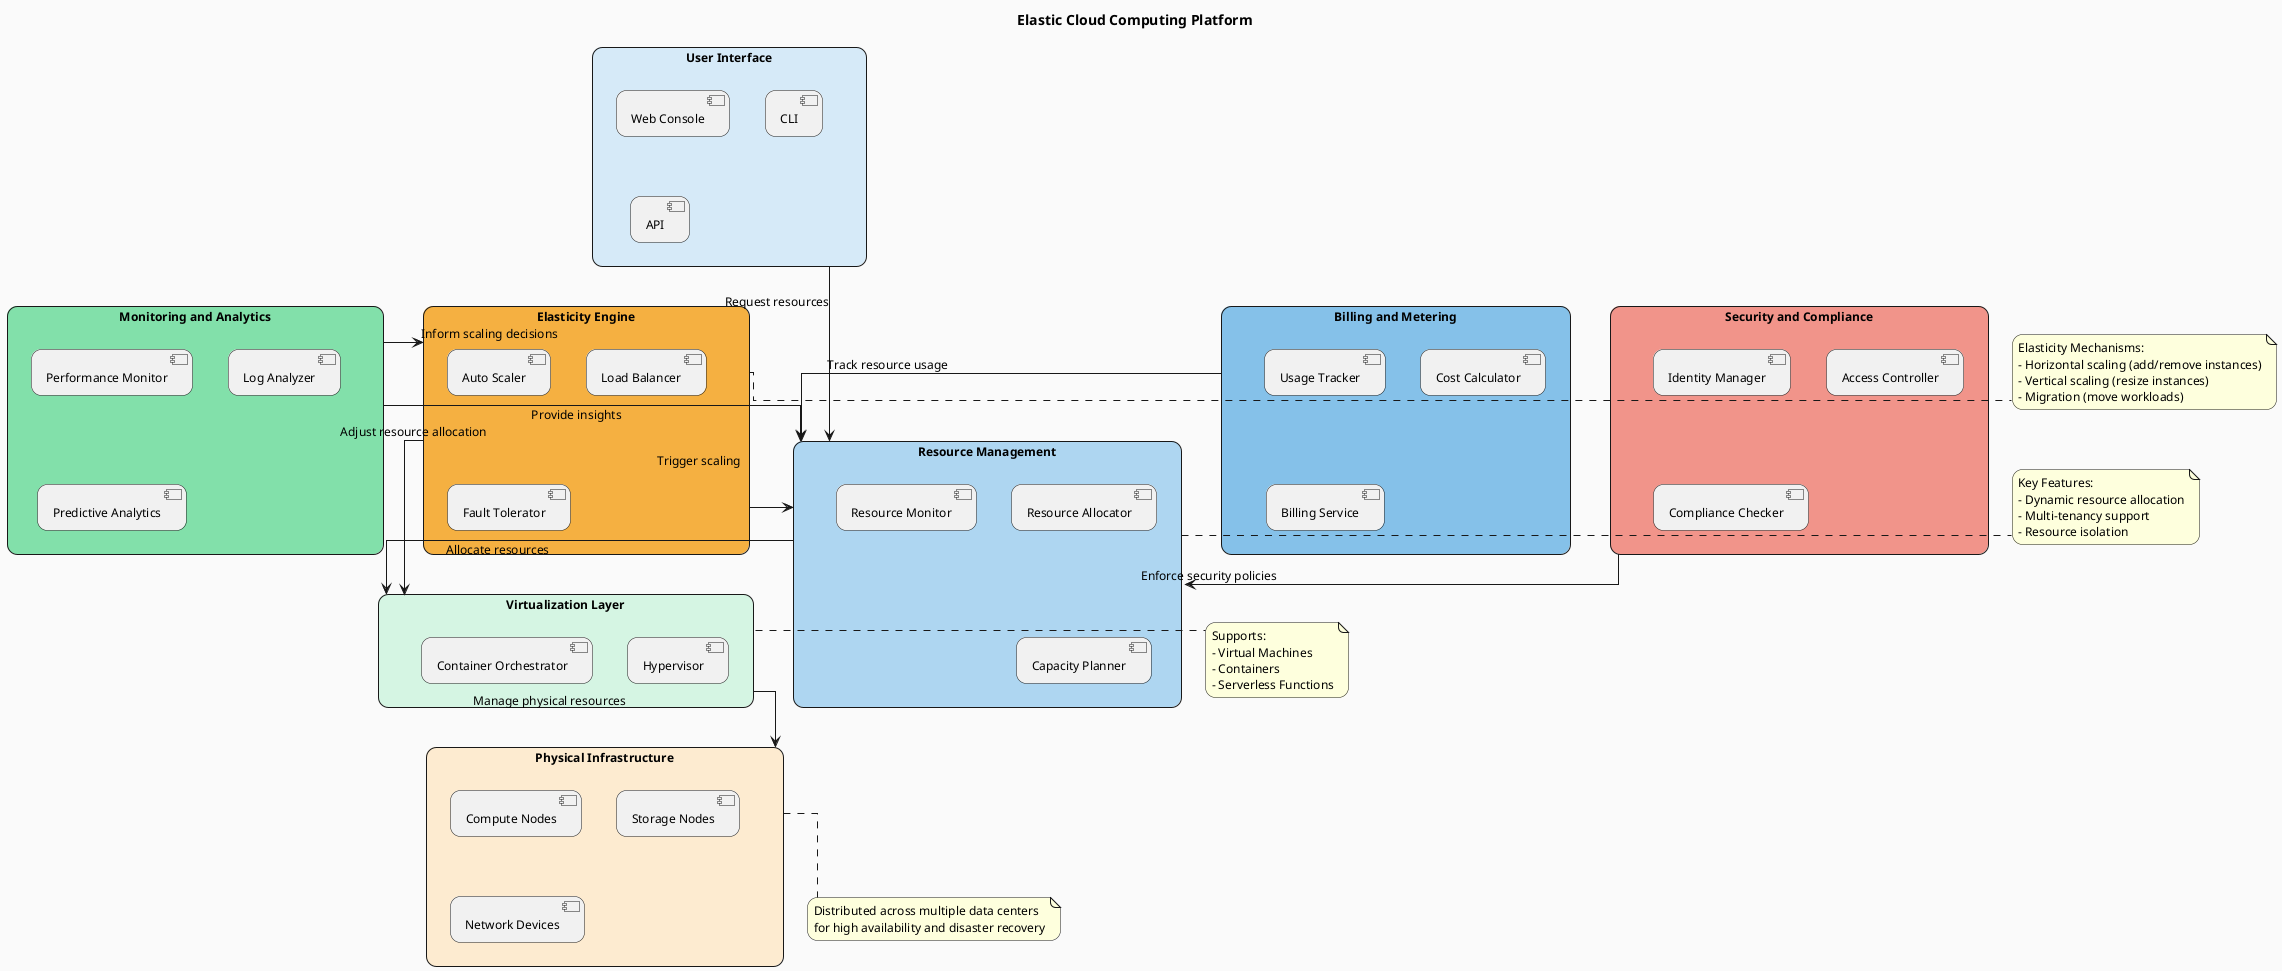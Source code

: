 @startuml Elastic Cloud Computing Platform

skinparam backgroundColor #FAFAFA
skinparam handwritten false
skinparam defaultFontName Arial
skinparam defaultFontSize 12
skinparam roundcorner 20
skinparam shadowing false
skinparam linetype ortho

title Elastic Cloud Computing Platform

' User Interface
rectangle "User Interface" as UI #D6EAF8 {
    [Web Console]
    [CLI]
    [API]
}

' Resource Management
rectangle "Resource Management" as RM #AED6F1 {
    [Resource Allocator]
    [Resource Monitor]
    [Capacity Planner]
}

' Virtualization Layer
rectangle "Virtualization Layer" as VL #D5F5E3 {
    [Hypervisor]
    [Container Orchestrator]
}

' Physical Infrastructure
rectangle "Physical Infrastructure" as PI #FDEBD0 {
    [Compute Nodes]
    [Storage Nodes]
    [Network Devices]
}

' Elasticity Engine
rectangle "Elasticity Engine" as EE #F5B041 {
    [Auto Scaler]
    [Load Balancer]
    [Fault Tolerator]
}

' Billing and Metering
rectangle "Billing and Metering" as BM #85C1E9 {
    [Usage Tracker]
    [Cost Calculator]
    [Billing Service]
}

' Security and Compliance
rectangle "Security and Compliance" as SC #F1948A {
    [Identity Manager]
    [Access Controller]
    [Compliance Checker]
}

' Monitoring and Analytics
rectangle "Monitoring and Analytics" as MA #82E0AA {
    [Performance Monitor]
    [Log Analyzer]
    [Predictive Analytics]
}

' Data Flow
UI --> RM : Request resources
RM --> VL : Allocate resources
VL --> PI : Manage physical resources
EE --> RM : Trigger scaling
EE --> VL : Adjust resource allocation
BM --> RM : Track resource usage
SC --> RM : Enforce security policies
MA --> RM : Provide insights
MA --> EE : Inform scaling decisions

' Notes
note right of RM
  Key Features:
  - Dynamic resource allocation
  - Multi-tenancy support
  - Resource isolation
end note

note right of EE
  Elasticity Mechanisms:
  - Horizontal scaling (add/remove instances)
  - Vertical scaling (resize instances)
  - Migration (move workloads)
end note

note right of VL
  Supports:
  - Virtual Machines
  - Containers
  - Serverless Functions
end note

note bottom of PI
  Distributed across multiple data centers
  for high availability and disaster recovery
end note

@enduml
